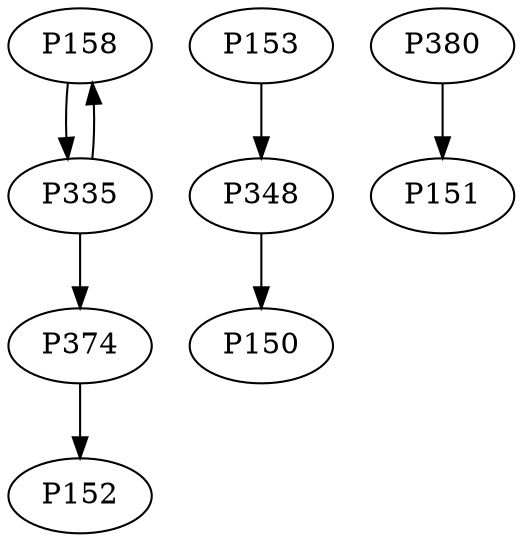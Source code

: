 digraph {
	P158 -> P335
	P348 -> P150
	P153 -> P348
	P335 -> P158
	P380 -> P151
	P335 -> P374
	P374 -> P152
}